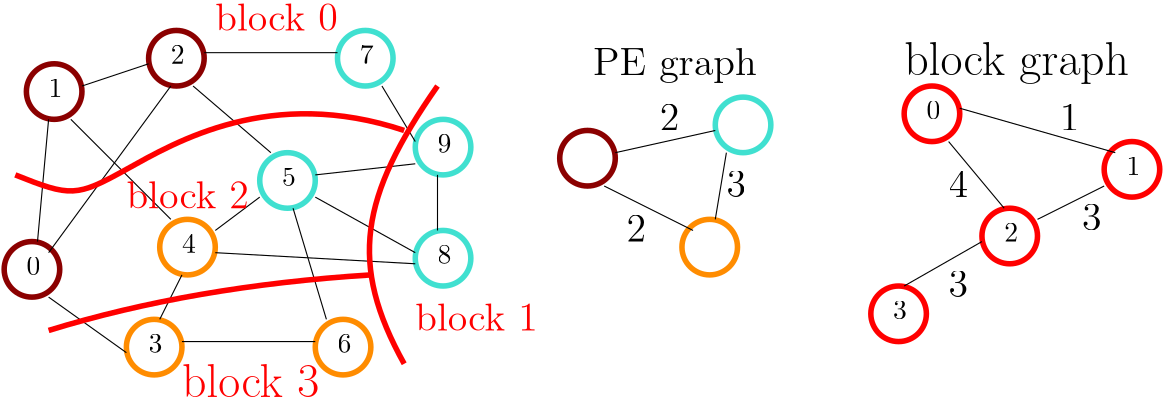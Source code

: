 <?xml version="1.0"?>
<!DOCTYPE ipe SYSTEM "ipe.dtd">
<ipe version="70206" creator="Ipe 7.2.7">
<info created="D:20190627163839" modified="D:20190703112026"/>
<ipestyle name="basic">
<symbol name="arrow/arc(spx)">
<path stroke="sym-stroke" fill="sym-stroke" pen="sym-pen">
0 0 m
-1 0.333 l
-1 -0.333 l
h
</path>
</symbol>
<symbol name="arrow/farc(spx)">
<path stroke="sym-stroke" fill="white" pen="sym-pen">
0 0 m
-1 0.333 l
-1 -0.333 l
h
</path>
</symbol>
<symbol name="arrow/ptarc(spx)">
<path stroke="sym-stroke" fill="sym-stroke" pen="sym-pen">
0 0 m
-1 0.333 l
-0.8 0 l
-1 -0.333 l
h
</path>
</symbol>
<symbol name="arrow/fptarc(spx)">
<path stroke="sym-stroke" fill="white" pen="sym-pen">
0 0 m
-1 0.333 l
-0.8 0 l
-1 -0.333 l
h
</path>
</symbol>
<symbol name="mark/circle(sx)" transformations="translations">
<path fill="sym-stroke">
0.6 0 0 0.6 0 0 e
0.4 0 0 0.4 0 0 e
</path>
</symbol>
<symbol name="mark/disk(sx)" transformations="translations">
<path fill="sym-stroke">
0.6 0 0 0.6 0 0 e
</path>
</symbol>
<symbol name="mark/fdisk(sfx)" transformations="translations">
<group>
<path fill="sym-fill">
0.5 0 0 0.5 0 0 e
</path>
<path fill="sym-stroke" fillrule="eofill">
0.6 0 0 0.6 0 0 e
0.4 0 0 0.4 0 0 e
</path>
</group>
</symbol>
<symbol name="mark/box(sx)" transformations="translations">
<path fill="sym-stroke" fillrule="eofill">
-0.6 -0.6 m
0.6 -0.6 l
0.6 0.6 l
-0.6 0.6 l
h
-0.4 -0.4 m
0.4 -0.4 l
0.4 0.4 l
-0.4 0.4 l
h
</path>
</symbol>
<symbol name="mark/square(sx)" transformations="translations">
<path fill="sym-stroke">
-0.6 -0.6 m
0.6 -0.6 l
0.6 0.6 l
-0.6 0.6 l
h
</path>
</symbol>
<symbol name="mark/fsquare(sfx)" transformations="translations">
<group>
<path fill="sym-fill">
-0.5 -0.5 m
0.5 -0.5 l
0.5 0.5 l
-0.5 0.5 l
h
</path>
<path fill="sym-stroke" fillrule="eofill">
-0.6 -0.6 m
0.6 -0.6 l
0.6 0.6 l
-0.6 0.6 l
h
-0.4 -0.4 m
0.4 -0.4 l
0.4 0.4 l
-0.4 0.4 l
h
</path>
</group>
</symbol>
<symbol name="mark/cross(sx)" transformations="translations">
<group>
<path fill="sym-stroke">
-0.43 -0.57 m
0.57 0.43 l
0.43 0.57 l
-0.57 -0.43 l
h
</path>
<path fill="sym-stroke">
-0.43 0.57 m
0.57 -0.43 l
0.43 -0.57 l
-0.57 0.43 l
h
</path>
</group>
</symbol>
<symbol name="arrow/fnormal(spx)">
<path stroke="sym-stroke" fill="white" pen="sym-pen">
0 0 m
-1 0.333 l
-1 -0.333 l
h
</path>
</symbol>
<symbol name="arrow/pointed(spx)">
<path stroke="sym-stroke" fill="sym-stroke" pen="sym-pen">
0 0 m
-1 0.333 l
-0.8 0 l
-1 -0.333 l
h
</path>
</symbol>
<symbol name="arrow/fpointed(spx)">
<path stroke="sym-stroke" fill="white" pen="sym-pen">
0 0 m
-1 0.333 l
-0.8 0 l
-1 -0.333 l
h
</path>
</symbol>
<symbol name="arrow/linear(spx)">
<path stroke="sym-stroke" pen="sym-pen">
-1 0.333 m
0 0 l
-1 -0.333 l
</path>
</symbol>
<symbol name="arrow/fdouble(spx)">
<path stroke="sym-stroke" fill="white" pen="sym-pen">
0 0 m
-1 0.333 l
-1 -0.333 l
h
-1 0 m
-2 0.333 l
-2 -0.333 l
h
</path>
</symbol>
<symbol name="arrow/double(spx)">
<path stroke="sym-stroke" fill="sym-stroke" pen="sym-pen">
0 0 m
-1 0.333 l
-1 -0.333 l
h
-1 0 m
-2 0.333 l
-2 -0.333 l
h
</path>
</symbol>
<pen name="heavier" value="0.8"/>
<pen name="fat" value="1.2"/>
<pen name="ultrafat" value="2"/>
<symbolsize name="large" value="5"/>
<symbolsize name="small" value="2"/>
<symbolsize name="tiny" value="1.1"/>
<arrowsize name="large" value="10"/>
<arrowsize name="small" value="5"/>
<arrowsize name="tiny" value="3"/>
<color name="red" value="1 0 0"/>
<color name="green" value="0 1 0"/>
<color name="blue" value="0 0 1"/>
<color name="yellow" value="1 1 0"/>
<color name="orange" value="1 0.647 0"/>
<color name="gold" value="1 0.843 0"/>
<color name="purple" value="0.627 0.125 0.941"/>
<color name="gray" value="0.745"/>
<color name="brown" value="0.647 0.165 0.165"/>
<color name="navy" value="0 0 0.502"/>
<color name="pink" value="1 0.753 0.796"/>
<color name="seagreen" value="0.18 0.545 0.341"/>
<color name="turquoise" value="0.251 0.878 0.816"/>
<color name="violet" value="0.933 0.51 0.933"/>
<color name="darkblue" value="0 0 0.545"/>
<color name="darkcyan" value="0 0.545 0.545"/>
<color name="darkgray" value="0.663"/>
<color name="darkgreen" value="0 0.392 0"/>
<color name="darkmagenta" value="0.545 0 0.545"/>
<color name="darkorange" value="1 0.549 0"/>
<color name="darkred" value="0.545 0 0"/>
<color name="lightblue" value="0.678 0.847 0.902"/>
<color name="lightcyan" value="0.878 1 1"/>
<color name="lightgray" value="0.827"/>
<color name="lightgreen" value="0.565 0.933 0.565"/>
<color name="lightyellow" value="1 1 0.878"/>
<dashstyle name="dashed" value="[4] 0"/>
<dashstyle name="dotted" value="[1 3] 0"/>
<dashstyle name="dash dotted" value="[4 2 1 2] 0"/>
<dashstyle name="dash dot dotted" value="[4 2 1 2 1 2] 0"/>
<textsize name="large" value="\large"/>
<textsize name="small" value="\small"/>
<textsize name="tiny" value="\tiny"/>
<textsize name="Large" value="\Large"/>
<textsize name="LARGE" value="\LARGE"/>
<textsize name="huge" value="\huge"/>
<textsize name="Huge" value="\Huge"/>
<textsize name="footnote" value="\footnotesize"/>
<textstyle name="center" begin="\begin{center}" end="\end{center}"/>
<textstyle name="itemize" begin="\begin{itemize}" end="\end{itemize}"/>
<textstyle name="item" begin="\begin{itemize}\item{}" end="\end{itemize}"/>
<gridsize name="4 pts" value="4"/>
<gridsize name="8 pts (~3 mm)" value="8"/>
<gridsize name="16 pts (~6 mm)" value="16"/>
<gridsize name="32 pts (~12 mm)" value="32"/>
<gridsize name="10 pts (~3.5 mm)" value="10"/>
<gridsize name="20 pts (~7 mm)" value="20"/>
<gridsize name="14 pts (~5 mm)" value="14"/>
<gridsize name="28 pts (~10 mm)" value="28"/>
<gridsize name="56 pts (~20 mm)" value="56"/>
<anglesize name="90 deg" value="90"/>
<anglesize name="60 deg" value="60"/>
<anglesize name="45 deg" value="45"/>
<anglesize name="30 deg" value="30"/>
<anglesize name="22.5 deg" value="22.5"/>
<opacity name="10%" value="0.1"/>
<opacity name="30%" value="0.3"/>
<opacity name="50%" value="0.5"/>
<opacity name="75%" value="0.75"/>
<tiling name="falling" angle="-60" step="4" width="1"/>
<tiling name="rising" angle="30" step="4" width="1"/>
</ipestyle>
<page>
<layer name="alpha"/>
<view layers="alpha" active="alpha"/>
<path layer="alpha" matrix="0.833333 0 0 0.833333 27.3333 99.3333" stroke="darkred" pen="ultrafat">
12 0 0 12 80 800 e
</path>
<text matrix="1 0 0 1 44 -36" transformations="translations" pos="48 800" stroke="black" type="label" width="4.981" height="6.42" depth="0" valign="baseline">1</text>
<path matrix="0.833333 0 0 0.833333 71.3333 111.333" stroke="darkred" pen="ultrafat">
12 0 0 12 80 800 e
</path>
<text matrix="1 0 0 1 88 -24" transformations="translations" pos="48 800" stroke="black" type="label" width="4.981" height="6.42" depth="0" valign="baseline">2</text>
<path matrix="0.833333 0 0 0.833333 111.333 67.333" stroke="turquoise" pen="ultrafat">
12 0 0 12 80 800 e
</path>
<text matrix="1 0 0 1 128 -68" transformations="translations" pos="48 800" stroke="black" type="label" width="8.302" height="6.42" depth="0" valign="baseline">5
</text>
<path matrix="0.833333 0 0 0.833333 19.3333 35.333" stroke="darkred" pen="ultrafat">
12 0 0 12 80 800 e
</path>
<text matrix="1 0 0 1 80 -128" transformations="translations" pos="48 800" stroke="black" type="label" width="8.302" height="6.42" depth="0" valign="baseline">3
</text>
<path matrix="0.833333 0 0 0.833333 139.333 111.333" stroke="turquoise" pen="ultrafat">
12 0 0 12 80 800 e
</path>
<text matrix="1 0 0 1 36 -100" transformations="translations" pos="48 800" stroke="black" type="label" width="4.981" height="6.42" depth="0" valign="baseline">0</text>
<path matrix="0.833333 0 0 0.833333 167.333 39.333" stroke="turquoise" pen="ultrafat">
12 0 0 12 80 800 e
</path>
<text matrix="1 0 0 1 184 -96" transformations="translations" pos="48 800" stroke="black" type="label" width="4.981" height="6.42" depth="0" valign="baseline">8</text>
<path matrix="0.833333 0 0 0.833333 75.3333 43.333" stroke="darkorange" pen="ultrafat">
12 0 0 12 80 800 e
</path>
<text matrix="1 0 0 1 92 -92" transformations="translations" pos="48 800" stroke="black" type="label" width="4.981" height="6.42" depth="0" valign="baseline">4</text>
<path matrix="0.833333 0 0 0.833333 131.333 7.333" stroke="darkorange" pen="ultrafat">
12 0 0 12 80 800 e
</path>
<text matrix="1 0 0 1 156 -24" transformations="translations" pos="48 800" stroke="black" type="label" width="4.981" height="6.42" depth="0" valign="baseline">7</text>
<path matrix="0.833333 0 0 0.833333 63.3333 7.333" stroke="darkorange" pen="ultrafat">
12 0 0 12 80 800 e
</path>
<text matrix="1 0 0 1 148 -128" transformations="translations" pos="48 800" stroke="black" type="label" width="4.981" height="6.42" depth="0" valign="baseline">6</text>
<path matrix="0.833333 0 0 0.833333 167.333 79.333" stroke="turquoise" pen="ultrafat">
12 0 0 12 80 800 e
</path>
<text matrix="1 0 0 1 184 -56" transformations="translations" pos="48 800" stroke="black" type="label" width="4.981" height="6.42" depth="0" valign="baseline">9</text>
<path matrix="1.125 0 0 0.9 1 43.2" stroke="black">
88 792 m
120 752 l
</path>
<path matrix="1 0 0 2 16 -832" stroke="black">
88 800 m
112 804 l
</path>
<path matrix="1 0 0 1 16 -32" stroke="black">
76 788 m
72 744 l
</path>
<path matrix="1 0 0 1 16 -32" stroke="black">
136 748 m
152 760 l
</path>
<path matrix="1.16667 0 0 0.857143 -10 78.8571" stroke="black">
132 804 m
156 776 l
</path>
<path matrix="1 0 0 1 16 -32" stroke="black">
132 812 m
180 812 l
</path>
<path matrix="1 0 0 1 16 -32" stroke="black">
196 800 m
208 780 l
</path>
<path matrix="1 0 0 1 16 -32" stroke="black">
216 768 m
216 748 l
</path>
<path matrix="1 0 0 1 16 -32" stroke="black">
76 724 m
104 704 l
</path>
<path matrix="1 0 0 1 16 -32" stroke="black">
124 708 m
172 708 l
</path>
<path matrix="1 0 0 1 16 -32" stroke="black">
124 732 m
116 716 l
</path>
<path matrix="1 0 0 1 16 -32" stroke="black">
172 768 m
208 772 l
</path>
<path matrix="1 0 0 1 16 -32" stroke="black">
164 756 m
176 716 l
</path>
<path matrix="1 0 0 1 16 -32" stroke="black">
208 740 m
172 760 l
</path>
<path matrix="1 0 0 1 16 -32" stroke="black">
76 740 m
120 800 l
</path>
<path matrix="1 0 0 1 16 -32" stroke="black">
136 740 m
208 736 l
</path>
<path stroke="red" pen="ultrafat">
220 752 m
172 768
104 728
100 728
80 736 c
</path>
<text matrix="1 0 0 1 -8 0" transformations="translations" pos="160 788" stroke="red" type="label" width="44.092" height="9.963" depth="0" valign="baseline" size="Large">block 0</text>
<text transformations="translations" pos="224 680" stroke="red" type="label" width="44.092" height="9.963" depth="0" valign="baseline" size="Large">block 1</text>
<text matrix="1 0 0 1 48 52" transformations="translations" pos="72 672" stroke="red" type="label" width="44.092" height="9.963" depth="0" valign="baseline" size="Large">block 2</text>
<path matrix="0.833333 0 0 0.833333 219.333 75.333" stroke="darkred" pen="ultrafat">
12 0 0 12 80 800 e
</path>
<path matrix="0.833333 0 0 0.833333 263.333 43.333" stroke="darkorange" pen="ultrafat">
12 0 0 12 80 800 e
</path>
<path matrix="0.833333 0 0 0.833333 275.333 87.333" stroke="turquoise" pen="ultrafat">
12 0 0 12 80 800 e
</path>
<text matrix="1 0 0 1 68 -16" transformations="translations" pos="72 672" stroke="red" type="label" width="49.421" height="11.955" depth="0" valign="baseline" size="LARGE">block 3</text>
<path stroke="black">
332 720 m
336 744 l
</path>
<path stroke="black">
332 752 m
296 744 l
</path>
<path stroke="black">
292 732 m
324 716 l
</path>
<text matrix="1 0 0 1 0 8" transformations="translations" pos="288 764" stroke="black" type="label" width="58.915" height="9.962" depth="2.79" valign="baseline" size="Large">PE graph</text>
<path matrix="0.833333 0 0 0.833333 343.333 91.333" stroke="red" pen="ultrafat">
12 0 0 12 80 800 e
</path>
<path matrix="0.833333 0 0 0.833333 371.333 47.333" stroke="red" pen="ultrafat">
12 0 0 12 80 800 e
</path>
<path matrix="0.833333 0 0 0.833333 331.333 19.333" stroke="red" pen="ultrafat">
12 0 0 12 80 800 e
</path>
<path matrix="0.833333 0 0 0.833333 415.333 71.333" stroke="red" pen="ultrafat">
12 0 0 12 80 800 e
</path>
<path stroke="red" pen="ultrafat">
232 768 m
204 728
200 704
220 668 c
</path>
<path stroke="red" pen="ultrafat">
208 700 m
144 696
92 680 c
</path>
<path stroke="black">
476 744 m
420 760 l
</path>
<text matrix="1 0 0 1 360 -44" transformations="translations" pos="48 800" stroke="black" type="label" width="4.981" height="6.42" depth="0" valign="baseline">0</text>
<text matrix="1 0 0 1 432 -64" transformations="translations" pos="48 800" stroke="black" type="label" width="4.981" height="6.42" depth="0" valign="baseline">1</text>
<text matrix="1 0 0 1 388 -88" transformations="translations" pos="48 800" stroke="black" type="label" width="4.981" height="6.42" depth="0" valign="baseline">2</text>
<text matrix="1 0 0 1 348 -116" transformations="translations" pos="48 800" stroke="black" type="label" width="8.302" height="6.42" depth="0" valign="baseline">3
</text>
<text matrix="1 0 0 1 -32 4" transformations="translations" pos="432 768" stroke="black" type="label" width="81.002" height="11.954" depth="3.35" valign="baseline" size="LARGE">block graph</text>
<text transformations="translations" pos="300 712" stroke="black" type="label" width="7.024" height="9.245" depth="0" valign="baseline" size="Large">2</text>
<text transformations="translations" pos="312 752" stroke="black" type="label" width="7.024" height="9.245" depth="0" valign="baseline" size="Large">2</text>
<text transformations="translations" pos="336 728" stroke="black" type="label" width="7.024" height="9.245" depth="0" valign="baseline" size="Large">3</text>
<text transformations="translations" pos="456 752" stroke="black" type="label" width="7.024" height="9.245" depth="0" valign="baseline" size="Large">1</text>
<path stroke="black">
416 748 m
436 724 l
</path>
<path stroke="black">
448 720 m
472 732 l
</path>
<text transformations="translations" pos="416 728" stroke="black" type="label" width="7.024" height="9.245" depth="0" valign="baseline" size="Large">4</text>
<text matrix="1 0 0 1 0 4" transformations="translations" pos="464 712" stroke="black" type="label" width="7.024" height="9.245" depth="0" valign="baseline" size="Large">3</text>
<text matrix="1 0 0 1 -4 4" transformations="translations" pos="420 688" stroke="black" type="label" width="7.024" height="9.245" depth="0" valign="baseline" size="Large">3</text>
<path stroke="black">
400 696 m
428 712 l
</path>
</page>
</ipe>
